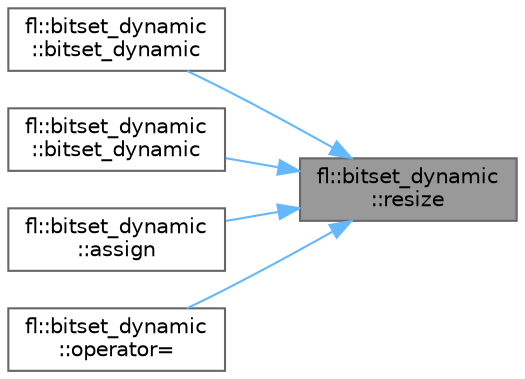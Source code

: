 digraph "fl::bitset_dynamic::resize"
{
 // INTERACTIVE_SVG=YES
 // LATEX_PDF_SIZE
  bgcolor="transparent";
  edge [fontname=Helvetica,fontsize=10,labelfontname=Helvetica,labelfontsize=10];
  node [fontname=Helvetica,fontsize=10,shape=box,height=0.2,width=0.4];
  rankdir="RL";
  Node1 [id="Node000001",label="fl::bitset_dynamic\l::resize",height=0.2,width=0.4,color="gray40", fillcolor="grey60", style="filled", fontcolor="black",tooltip=" "];
  Node1 -> Node2 [id="edge1_Node000001_Node000002",dir="back",color="steelblue1",style="solid",tooltip=" "];
  Node2 [id="Node000002",label="fl::bitset_dynamic\l::bitset_dynamic",height=0.2,width=0.4,color="grey40", fillcolor="white", style="filled",URL="$d3/d56/classfl_1_1bitset__dynamic_a704ff6d117ffb42782e83b9f84a0ddb8.html#a704ff6d117ffb42782e83b9f84a0ddb8",tooltip=" "];
  Node1 -> Node3 [id="edge2_Node000001_Node000003",dir="back",color="steelblue1",style="solid",tooltip=" "];
  Node3 [id="Node000003",label="fl::bitset_dynamic\l::bitset_dynamic",height=0.2,width=0.4,color="grey40", fillcolor="white", style="filled",URL="$d3/d56/classfl_1_1bitset__dynamic_afa8d31507a212312c20c6877e8cf948f.html#afa8d31507a212312c20c6877e8cf948f",tooltip=" "];
  Node1 -> Node4 [id="edge3_Node000001_Node000004",dir="back",color="steelblue1",style="solid",tooltip=" "];
  Node4 [id="Node000004",label="fl::bitset_dynamic\l::assign",height=0.2,width=0.4,color="grey40", fillcolor="white", style="filled",URL="$d3/d56/classfl_1_1bitset__dynamic_a7dfc0e154b1c590bc03563db1f0d0e43.html#a7dfc0e154b1c590bc03563db1f0d0e43",tooltip=" "];
  Node1 -> Node5 [id="edge4_Node000001_Node000005",dir="back",color="steelblue1",style="solid",tooltip=" "];
  Node5 [id="Node000005",label="fl::bitset_dynamic\l::operator=",height=0.2,width=0.4,color="grey40", fillcolor="white", style="filled",URL="$d3/d56/classfl_1_1bitset__dynamic_a06fb4e070404f6a910232188ed97c438.html#a06fb4e070404f6a910232188ed97c438",tooltip=" "];
}
